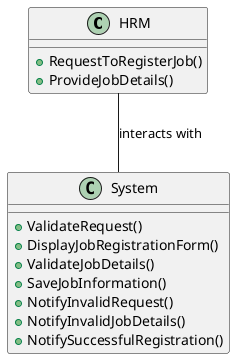 @startuml
class HRM {
    + RequestToRegisterJob()
    + ProvideJobDetails()
}

class System {
    + ValidateRequest()
    + DisplayJobRegistrationForm()
    + ValidateJobDetails()
    + SaveJobInformation()
    + NotifyInvalidRequest()
    + NotifyInvalidJobDetails()
    + NotifySuccessfulRegistration()
}

HRM -- System : interacts with

@enduml
